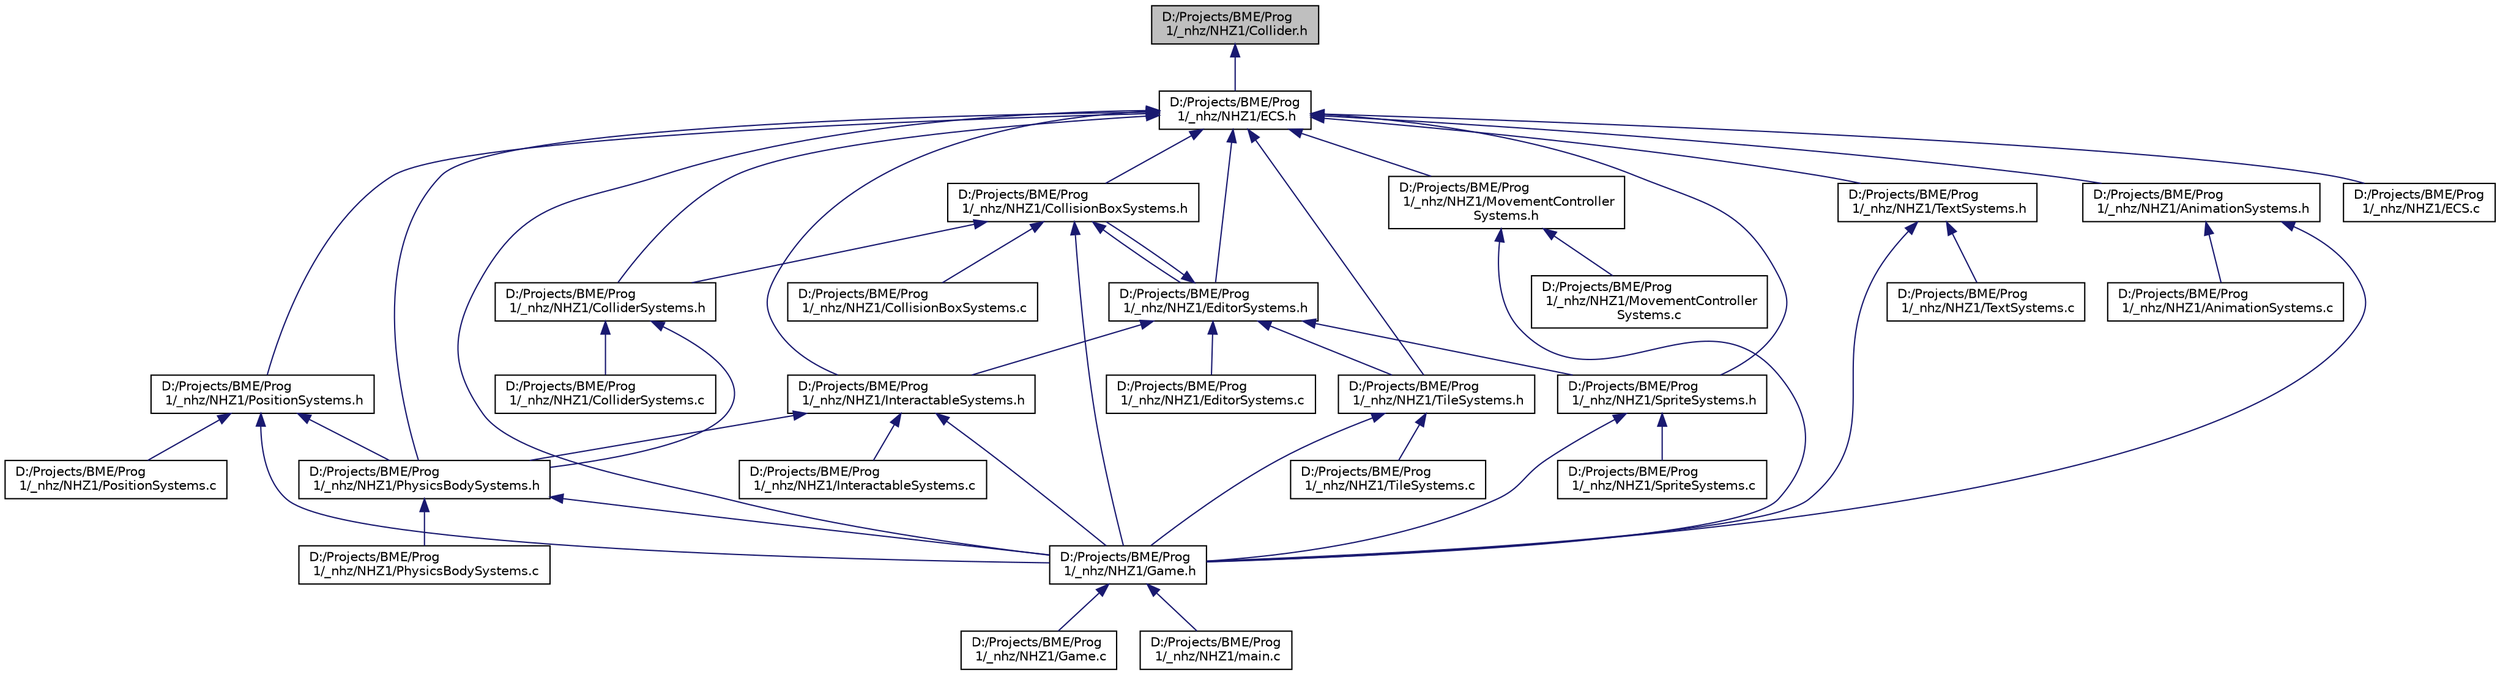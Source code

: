 digraph "D:/Projects/BME/Prog 1/_nhz/NHZ1/Collider.h"
{
 // LATEX_PDF_SIZE
  edge [fontname="Helvetica",fontsize="10",labelfontname="Helvetica",labelfontsize="10"];
  node [fontname="Helvetica",fontsize="10",shape=record];
  Node1 [label="D:/Projects/BME/Prog\l 1/_nhz/NHZ1/Collider.h",height=0.2,width=0.4,color="black", fillcolor="grey75", style="filled", fontcolor="black",tooltip=" "];
  Node1 -> Node2 [dir="back",color="midnightblue",fontsize="10",style="solid"];
  Node2 [label="D:/Projects/BME/Prog\l 1/_nhz/NHZ1/ECS.h",height=0.2,width=0.4,color="black", fillcolor="white", style="filled",URL="$_e_c_s_8h.html",tooltip=" "];
  Node2 -> Node3 [dir="back",color="midnightblue",fontsize="10",style="solid"];
  Node3 [label="D:/Projects/BME/Prog\l 1/_nhz/NHZ1/AnimationSystems.h",height=0.2,width=0.4,color="black", fillcolor="white", style="filled",URL="$_animation_systems_8h.html",tooltip=" "];
  Node3 -> Node4 [dir="back",color="midnightblue",fontsize="10",style="solid"];
  Node4 [label="D:/Projects/BME/Prog\l 1/_nhz/NHZ1/AnimationSystems.c",height=0.2,width=0.4,color="black", fillcolor="white", style="filled",URL="$_animation_systems_8c.html",tooltip=" "];
  Node3 -> Node5 [dir="back",color="midnightblue",fontsize="10",style="solid"];
  Node5 [label="D:/Projects/BME/Prog\l 1/_nhz/NHZ1/Game.h",height=0.2,width=0.4,color="black", fillcolor="white", style="filled",URL="$_game_8h.html",tooltip=" "];
  Node5 -> Node6 [dir="back",color="midnightblue",fontsize="10",style="solid"];
  Node6 [label="D:/Projects/BME/Prog\l 1/_nhz/NHZ1/Game.c",height=0.2,width=0.4,color="black", fillcolor="white", style="filled",URL="$_game_8c.html",tooltip=" "];
  Node5 -> Node7 [dir="back",color="midnightblue",fontsize="10",style="solid"];
  Node7 [label="D:/Projects/BME/Prog\l 1/_nhz/NHZ1/main.c",height=0.2,width=0.4,color="black", fillcolor="white", style="filled",URL="$main_8c.html",tooltip=" "];
  Node2 -> Node8 [dir="back",color="midnightblue",fontsize="10",style="solid"];
  Node8 [label="D:/Projects/BME/Prog\l 1/_nhz/NHZ1/ColliderSystems.h",height=0.2,width=0.4,color="black", fillcolor="white", style="filled",URL="$_collider_systems_8h.html",tooltip=" "];
  Node8 -> Node9 [dir="back",color="midnightblue",fontsize="10",style="solid"];
  Node9 [label="D:/Projects/BME/Prog\l 1/_nhz/NHZ1/ColliderSystems.c",height=0.2,width=0.4,color="black", fillcolor="white", style="filled",URL="$_collider_systems_8c.html",tooltip=" "];
  Node8 -> Node10 [dir="back",color="midnightblue",fontsize="10",style="solid"];
  Node10 [label="D:/Projects/BME/Prog\l 1/_nhz/NHZ1/PhysicsBodySystems.h",height=0.2,width=0.4,color="black", fillcolor="white", style="filled",URL="$_physics_body_systems_8h.html",tooltip=" "];
  Node10 -> Node5 [dir="back",color="midnightblue",fontsize="10",style="solid"];
  Node10 -> Node11 [dir="back",color="midnightblue",fontsize="10",style="solid"];
  Node11 [label="D:/Projects/BME/Prog\l 1/_nhz/NHZ1/PhysicsBodySystems.c",height=0.2,width=0.4,color="black", fillcolor="white", style="filled",URL="$_physics_body_systems_8c.html",tooltip=" "];
  Node2 -> Node12 [dir="back",color="midnightblue",fontsize="10",style="solid"];
  Node12 [label="D:/Projects/BME/Prog\l 1/_nhz/NHZ1/CollisionBoxSystems.h",height=0.2,width=0.4,color="black", fillcolor="white", style="filled",URL="$_collision_box_systems_8h.html",tooltip=" "];
  Node12 -> Node8 [dir="back",color="midnightblue",fontsize="10",style="solid"];
  Node12 -> Node13 [dir="back",color="midnightblue",fontsize="10",style="solid"];
  Node13 [label="D:/Projects/BME/Prog\l 1/_nhz/NHZ1/CollisionBoxSystems.c",height=0.2,width=0.4,color="black", fillcolor="white", style="filled",URL="$_collision_box_systems_8c.html",tooltip=" "];
  Node12 -> Node14 [dir="back",color="midnightblue",fontsize="10",style="solid"];
  Node14 [label="D:/Projects/BME/Prog\l 1/_nhz/NHZ1/EditorSystems.h",height=0.2,width=0.4,color="black", fillcolor="white", style="filled",URL="$_editor_systems_8h.html",tooltip=" "];
  Node14 -> Node12 [dir="back",color="midnightblue",fontsize="10",style="solid"];
  Node14 -> Node15 [dir="back",color="midnightblue",fontsize="10",style="solid"];
  Node15 [label="D:/Projects/BME/Prog\l 1/_nhz/NHZ1/EditorSystems.c",height=0.2,width=0.4,color="black", fillcolor="white", style="filled",URL="$_editor_systems_8c.html",tooltip=" "];
  Node14 -> Node16 [dir="back",color="midnightblue",fontsize="10",style="solid"];
  Node16 [label="D:/Projects/BME/Prog\l 1/_nhz/NHZ1/InteractableSystems.h",height=0.2,width=0.4,color="black", fillcolor="white", style="filled",URL="$_interactable_systems_8h.html",tooltip=" "];
  Node16 -> Node5 [dir="back",color="midnightblue",fontsize="10",style="solid"];
  Node16 -> Node17 [dir="back",color="midnightblue",fontsize="10",style="solid"];
  Node17 [label="D:/Projects/BME/Prog\l 1/_nhz/NHZ1/InteractableSystems.c",height=0.2,width=0.4,color="black", fillcolor="white", style="filled",URL="$_interactable_systems_8c.html",tooltip=" "];
  Node16 -> Node10 [dir="back",color="midnightblue",fontsize="10",style="solid"];
  Node14 -> Node18 [dir="back",color="midnightblue",fontsize="10",style="solid"];
  Node18 [label="D:/Projects/BME/Prog\l 1/_nhz/NHZ1/SpriteSystems.h",height=0.2,width=0.4,color="black", fillcolor="white", style="filled",URL="$_sprite_systems_8h.html",tooltip=" "];
  Node18 -> Node5 [dir="back",color="midnightblue",fontsize="10",style="solid"];
  Node18 -> Node19 [dir="back",color="midnightblue",fontsize="10",style="solid"];
  Node19 [label="D:/Projects/BME/Prog\l 1/_nhz/NHZ1/SpriteSystems.c",height=0.2,width=0.4,color="black", fillcolor="white", style="filled",URL="$_sprite_systems_8c.html",tooltip=" "];
  Node14 -> Node20 [dir="back",color="midnightblue",fontsize="10",style="solid"];
  Node20 [label="D:/Projects/BME/Prog\l 1/_nhz/NHZ1/TileSystems.h",height=0.2,width=0.4,color="black", fillcolor="white", style="filled",URL="$_tile_systems_8h.html",tooltip=" "];
  Node20 -> Node5 [dir="back",color="midnightblue",fontsize="10",style="solid"];
  Node20 -> Node21 [dir="back",color="midnightblue",fontsize="10",style="solid"];
  Node21 [label="D:/Projects/BME/Prog\l 1/_nhz/NHZ1/TileSystems.c",height=0.2,width=0.4,color="black", fillcolor="white", style="filled",URL="$_tile_systems_8c.html",tooltip=" "];
  Node12 -> Node5 [dir="back",color="midnightblue",fontsize="10",style="solid"];
  Node2 -> Node22 [dir="back",color="midnightblue",fontsize="10",style="solid"];
  Node22 [label="D:/Projects/BME/Prog\l 1/_nhz/NHZ1/ECS.c",height=0.2,width=0.4,color="black", fillcolor="white", style="filled",URL="$_e_c_s_8c.html",tooltip=" "];
  Node2 -> Node14 [dir="back",color="midnightblue",fontsize="10",style="solid"];
  Node2 -> Node5 [dir="back",color="midnightblue",fontsize="10",style="solid"];
  Node2 -> Node16 [dir="back",color="midnightblue",fontsize="10",style="solid"];
  Node2 -> Node23 [dir="back",color="midnightblue",fontsize="10",style="solid"];
  Node23 [label="D:/Projects/BME/Prog\l 1/_nhz/NHZ1/MovementController\lSystems.h",height=0.2,width=0.4,color="black", fillcolor="white", style="filled",URL="$_movement_controller_systems_8h.html",tooltip=" "];
  Node23 -> Node5 [dir="back",color="midnightblue",fontsize="10",style="solid"];
  Node23 -> Node24 [dir="back",color="midnightblue",fontsize="10",style="solid"];
  Node24 [label="D:/Projects/BME/Prog\l 1/_nhz/NHZ1/MovementController\lSystems.c",height=0.2,width=0.4,color="black", fillcolor="white", style="filled",URL="$_movement_controller_systems_8c.html",tooltip=" "];
  Node2 -> Node10 [dir="back",color="midnightblue",fontsize="10",style="solid"];
  Node2 -> Node25 [dir="back",color="midnightblue",fontsize="10",style="solid"];
  Node25 [label="D:/Projects/BME/Prog\l 1/_nhz/NHZ1/PositionSystems.h",height=0.2,width=0.4,color="black", fillcolor="white", style="filled",URL="$_position_systems_8h.html",tooltip=" "];
  Node25 -> Node5 [dir="back",color="midnightblue",fontsize="10",style="solid"];
  Node25 -> Node10 [dir="back",color="midnightblue",fontsize="10",style="solid"];
  Node25 -> Node26 [dir="back",color="midnightblue",fontsize="10",style="solid"];
  Node26 [label="D:/Projects/BME/Prog\l 1/_nhz/NHZ1/PositionSystems.c",height=0.2,width=0.4,color="black", fillcolor="white", style="filled",URL="$_position_systems_8c.html",tooltip=" "];
  Node2 -> Node18 [dir="back",color="midnightblue",fontsize="10",style="solid"];
  Node2 -> Node27 [dir="back",color="midnightblue",fontsize="10",style="solid"];
  Node27 [label="D:/Projects/BME/Prog\l 1/_nhz/NHZ1/TextSystems.h",height=0.2,width=0.4,color="black", fillcolor="white", style="filled",URL="$_text_systems_8h.html",tooltip=" "];
  Node27 -> Node5 [dir="back",color="midnightblue",fontsize="10",style="solid"];
  Node27 -> Node28 [dir="back",color="midnightblue",fontsize="10",style="solid"];
  Node28 [label="D:/Projects/BME/Prog\l 1/_nhz/NHZ1/TextSystems.c",height=0.2,width=0.4,color="black", fillcolor="white", style="filled",URL="$_text_systems_8c.html",tooltip=" "];
  Node2 -> Node20 [dir="back",color="midnightblue",fontsize="10",style="solid"];
}
